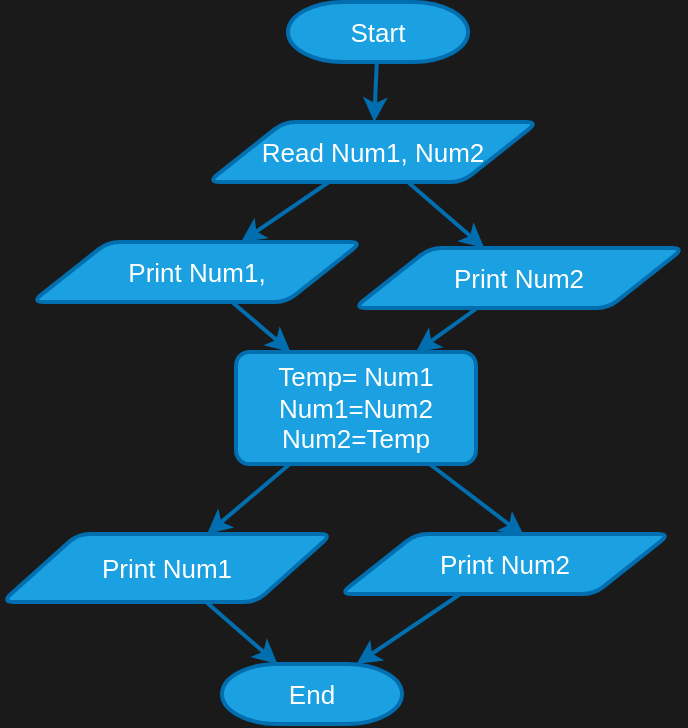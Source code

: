 <mxfile>
    <diagram id="sCXhwLcWVBzM1TWeIobu" name="Page-1">
        <mxGraphModel dx="832" dy="351" grid="0" gridSize="10" guides="1" tooltips="1" connect="1" arrows="1" fold="1" page="1" pageScale="1" pageWidth="850" pageHeight="1100" background="#1A1A1A" math="0" shadow="0">
            <root>
                <mxCell id="0"/>
                <mxCell id="1" parent="0"/>
                <mxCell id="4" value="" style="edgeStyle=none;html=1;fontSize=13;fillColor=#1ba1e2;strokeColor=#006EAF;strokeWidth=2;" edge="1" parent="1" source="2" target="3">
                    <mxGeometry relative="1" as="geometry"/>
                </mxCell>
                <mxCell id="2" value="&lt;font style=&quot;font-size: 13px;&quot;&gt;Start&lt;/font&gt;" style="strokeWidth=2;html=1;shape=mxgraph.flowchart.terminator;whiteSpace=wrap;fillColor=#1ba1e2;fontColor=#ffffff;strokeColor=#006EAF;" vertex="1" parent="1">
                    <mxGeometry x="190" y="230" width="90" height="30" as="geometry"/>
                </mxCell>
                <mxCell id="6" value="" style="edgeStyle=none;html=1;strokeWidth=2;fontSize=13;fillColor=#1ba1e2;strokeColor=#006EAF;" edge="1" parent="1" source="3" target="5">
                    <mxGeometry relative="1" as="geometry"/>
                </mxCell>
                <mxCell id="12" value="" style="edgeStyle=none;html=1;strokeWidth=2;fontSize=13;fillColor=#1ba1e2;strokeColor=#006EAF;" edge="1" parent="1" source="3" target="11">
                    <mxGeometry relative="1" as="geometry"/>
                </mxCell>
                <mxCell id="3" value="Read Num1, Num2" style="shape=parallelogram;html=1;strokeWidth=2;perimeter=parallelogramPerimeter;whiteSpace=wrap;rounded=1;arcSize=12;size=0.23;fontSize=13;fillColor=#1ba1e2;fontColor=#ffffff;strokeColor=#006EAF;" vertex="1" parent="1">
                    <mxGeometry x="150" y="290" width="165" height="30" as="geometry"/>
                </mxCell>
                <mxCell id="10" value="" style="edgeStyle=none;html=1;strokeWidth=2;fontSize=13;fillColor=#1ba1e2;strokeColor=#006EAF;" edge="1" parent="1" source="5" target="9">
                    <mxGeometry relative="1" as="geometry"/>
                </mxCell>
                <mxCell id="5" value="Print Num1," style="shape=parallelogram;html=1;strokeWidth=2;perimeter=parallelogramPerimeter;whiteSpace=wrap;rounded=1;arcSize=12;size=0.23;fontSize=13;fillColor=#1ba1e2;fontColor=#ffffff;strokeColor=#006EAF;" vertex="1" parent="1">
                    <mxGeometry x="62" y="350" width="165" height="30" as="geometry"/>
                </mxCell>
                <mxCell id="16" style="edgeStyle=none;html=1;strokeWidth=2;fontSize=13;fillColor=#1ba1e2;strokeColor=#006EAF;" edge="1" parent="1" source="9" target="15">
                    <mxGeometry relative="1" as="geometry"/>
                </mxCell>
                <mxCell id="18" style="edgeStyle=none;html=1;entryX=0.558;entryY=0.033;entryDx=0;entryDy=0;entryPerimeter=0;strokeWidth=2;fontSize=13;fillColor=#1ba1e2;strokeColor=#006EAF;" edge="1" parent="1" source="9" target="17">
                    <mxGeometry relative="1" as="geometry"/>
                </mxCell>
                <mxCell id="9" value="Temp= Num1&lt;br&gt;Num1=Num2&lt;br&gt;Num2=Temp" style="whiteSpace=wrap;html=1;fontSize=13;fillColor=#1ba1e2;strokeColor=#006EAF;fontColor=#ffffff;strokeWidth=2;rounded=1;arcSize=12;" vertex="1" parent="1">
                    <mxGeometry x="164" y="405" width="120" height="56" as="geometry"/>
                </mxCell>
                <mxCell id="14" style="edgeStyle=none;html=1;entryX=0.75;entryY=0;entryDx=0;entryDy=0;strokeWidth=2;fontSize=13;fillColor=#1ba1e2;strokeColor=#006EAF;" edge="1" parent="1" source="11" target="9">
                    <mxGeometry relative="1" as="geometry"/>
                </mxCell>
                <mxCell id="11" value="Print Num2" style="shape=parallelogram;html=1;strokeWidth=2;perimeter=parallelogramPerimeter;whiteSpace=wrap;rounded=1;arcSize=12;size=0.23;fontSize=13;fillColor=#1ba1e2;fontColor=#ffffff;strokeColor=#006EAF;" vertex="1" parent="1">
                    <mxGeometry x="223" y="353" width="165" height="30" as="geometry"/>
                </mxCell>
                <mxCell id="20" style="edgeStyle=none;html=1;strokeWidth=2;fontSize=13;fillColor=#1ba1e2;strokeColor=#006EAF;" edge="1" parent="1" source="15" target="19">
                    <mxGeometry relative="1" as="geometry"/>
                </mxCell>
                <mxCell id="15" value="Print Num1" style="shape=parallelogram;html=1;strokeWidth=2;perimeter=parallelogramPerimeter;whiteSpace=wrap;rounded=1;arcSize=12;size=0.23;fontSize=13;fillColor=#1ba1e2;fontColor=#ffffff;strokeColor=#006EAF;" vertex="1" parent="1">
                    <mxGeometry x="47" y="496" width="165" height="34" as="geometry"/>
                </mxCell>
                <mxCell id="21" style="edgeStyle=none;html=1;strokeWidth=2;fontSize=13;fillColor=#1ba1e2;strokeColor=#006EAF;" edge="1" parent="1" source="17" target="19">
                    <mxGeometry relative="1" as="geometry"/>
                </mxCell>
                <mxCell id="17" value="Print Num2" style="shape=parallelogram;html=1;strokeWidth=2;perimeter=parallelogramPerimeter;whiteSpace=wrap;rounded=1;arcSize=12;size=0.23;fontSize=13;fillColor=#1ba1e2;fontColor=#ffffff;strokeColor=#006EAF;" vertex="1" parent="1">
                    <mxGeometry x="216" y="496" width="165" height="30" as="geometry"/>
                </mxCell>
                <mxCell id="19" value="&lt;font style=&quot;font-size: 13px;&quot;&gt;End&lt;/font&gt;" style="strokeWidth=2;html=1;shape=mxgraph.flowchart.terminator;whiteSpace=wrap;fillColor=#1ba1e2;fontColor=#ffffff;strokeColor=#006EAF;" vertex="1" parent="1">
                    <mxGeometry x="157" y="561" width="90" height="30" as="geometry"/>
                </mxCell>
            </root>
        </mxGraphModel>
    </diagram>
</mxfile>